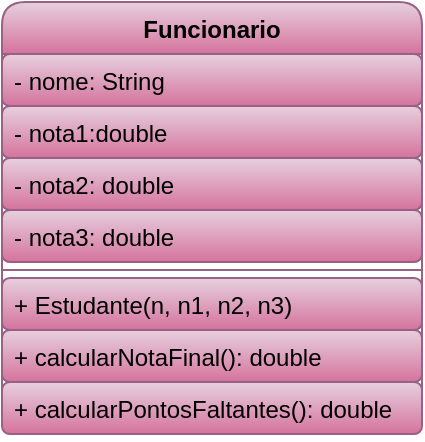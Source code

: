<mxfile version="26.0.16">
  <diagram name="Página-1" id="gCiFRmp27H7DDl0XEYFt">
    <mxGraphModel dx="1392" dy="753" grid="1" gridSize="10" guides="1" tooltips="1" connect="1" arrows="1" fold="1" page="1" pageScale="1" pageWidth="827" pageHeight="1169" math="0" shadow="0">
      <root>
        <mxCell id="0" />
        <mxCell id="1" parent="0" />
        <mxCell id="DhLischpG_Z5XxXKOzdM-1" value="Funcionario" style="swimlane;fontStyle=1;align=center;verticalAlign=top;childLayout=stackLayout;horizontal=1;startSize=26;horizontalStack=0;resizeParent=1;resizeParentMax=0;resizeLast=0;collapsible=1;marginBottom=0;whiteSpace=wrap;html=1;fillColor=#e6d0de;strokeColor=#996185;gradientColor=#d5739d;rounded=1;" vertex="1" parent="1">
          <mxGeometry x="670" y="220" width="210" height="216" as="geometry" />
        </mxCell>
        <mxCell id="DhLischpG_Z5XxXKOzdM-2" value="- nome: String" style="text;strokeColor=#996185;fillColor=#e6d0de;align=left;verticalAlign=top;spacingLeft=4;spacingRight=4;overflow=hidden;rotatable=0;points=[[0,0.5],[1,0.5]];portConstraint=eastwest;whiteSpace=wrap;html=1;gradientColor=#d5739d;rounded=1;" vertex="1" parent="DhLischpG_Z5XxXKOzdM-1">
          <mxGeometry y="26" width="210" height="26" as="geometry" />
        </mxCell>
        <mxCell id="DhLischpG_Z5XxXKOzdM-3" value="- nota1:double" style="text;strokeColor=#996185;fillColor=#e6d0de;align=left;verticalAlign=top;spacingLeft=4;spacingRight=4;overflow=hidden;rotatable=0;points=[[0,0.5],[1,0.5]];portConstraint=eastwest;whiteSpace=wrap;html=1;gradientColor=#d5739d;rounded=1;" vertex="1" parent="DhLischpG_Z5XxXKOzdM-1">
          <mxGeometry y="52" width="210" height="26" as="geometry" />
        </mxCell>
        <mxCell id="DhLischpG_Z5XxXKOzdM-17" value="- nota2: double" style="text;strokeColor=#996185;fillColor=#e6d0de;align=left;verticalAlign=top;spacingLeft=4;spacingRight=4;overflow=hidden;rotatable=0;points=[[0,0.5],[1,0.5]];portConstraint=eastwest;whiteSpace=wrap;html=1;gradientColor=#d5739d;rounded=1;" vertex="1" parent="DhLischpG_Z5XxXKOzdM-1">
          <mxGeometry y="78" width="210" height="26" as="geometry" />
        </mxCell>
        <mxCell id="DhLischpG_Z5XxXKOzdM-4" value="- nota3: double" style="text;strokeColor=#996185;fillColor=#e6d0de;align=left;verticalAlign=top;spacingLeft=4;spacingRight=4;overflow=hidden;rotatable=0;points=[[0,0.5],[1,0.5]];portConstraint=eastwest;whiteSpace=wrap;html=1;gradientColor=#d5739d;rounded=1;" vertex="1" parent="DhLischpG_Z5XxXKOzdM-1">
          <mxGeometry y="104" width="210" height="26" as="geometry" />
        </mxCell>
        <mxCell id="DhLischpG_Z5XxXKOzdM-5" value="" style="line;strokeWidth=1;fillColor=#e6d0de;align=left;verticalAlign=middle;spacingTop=-1;spacingLeft=3;spacingRight=3;rotatable=0;labelPosition=right;points=[];portConstraint=eastwest;strokeColor=#996185;gradientColor=#d5739d;rounded=1;" vertex="1" parent="DhLischpG_Z5XxXKOzdM-1">
          <mxGeometry y="130" width="210" height="8" as="geometry" />
        </mxCell>
        <mxCell id="DhLischpG_Z5XxXKOzdM-6" value="+ Estudante(n, n1, n2, n3)" style="text;strokeColor=#996185;fillColor=#e6d0de;align=left;verticalAlign=top;spacingLeft=4;spacingRight=4;overflow=hidden;rotatable=0;points=[[0,0.5],[1,0.5]];portConstraint=eastwest;whiteSpace=wrap;html=1;gradientColor=#d5739d;rounded=1;" vertex="1" parent="DhLischpG_Z5XxXKOzdM-1">
          <mxGeometry y="138" width="210" height="26" as="geometry" />
        </mxCell>
        <mxCell id="DhLischpG_Z5XxXKOzdM-7" value="+ calcularNotaFinal(): double" style="text;strokeColor=#996185;fillColor=#e6d0de;align=left;verticalAlign=top;spacingLeft=4;spacingRight=4;overflow=hidden;rotatable=0;points=[[0,0.5],[1,0.5]];portConstraint=eastwest;whiteSpace=wrap;html=1;gradientColor=#d5739d;rounded=1;" vertex="1" parent="DhLischpG_Z5XxXKOzdM-1">
          <mxGeometry y="164" width="210" height="26" as="geometry" />
        </mxCell>
        <mxCell id="DhLischpG_Z5XxXKOzdM-8" value="+ calcularPontosFaltantes(): double" style="text;strokeColor=#996185;fillColor=#e6d0de;align=left;verticalAlign=top;spacingLeft=4;spacingRight=4;overflow=hidden;rotatable=0;points=[[0,0.5],[1,0.5]];portConstraint=eastwest;whiteSpace=wrap;html=1;gradientColor=#d5739d;rounded=1;" vertex="1" parent="DhLischpG_Z5XxXKOzdM-1">
          <mxGeometry y="190" width="210" height="26" as="geometry" />
        </mxCell>
      </root>
    </mxGraphModel>
  </diagram>
</mxfile>
